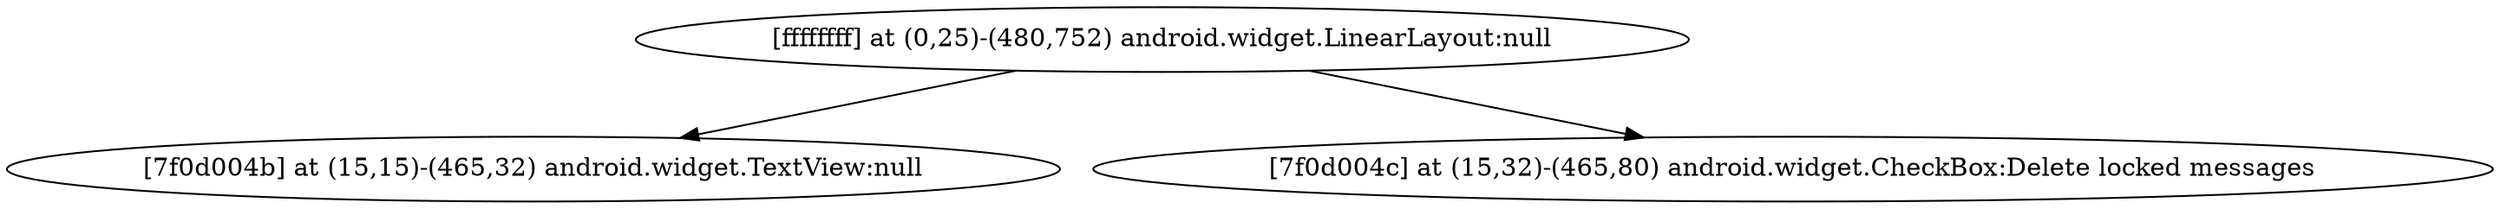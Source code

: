strict digraph G {
  1 [ label="[ffffffff] at (0,25)-(480,752) android.widget.LinearLayout:null" ];
  2 [ label="[7f0d004b] at (15,15)-(465,32) android.widget.TextView:null" ];
  3 [ label="[7f0d004c] at (15,32)-(465,80) android.widget.CheckBox:Delete locked messages" ];
  1 -> 2;
  1 -> 3;
}
